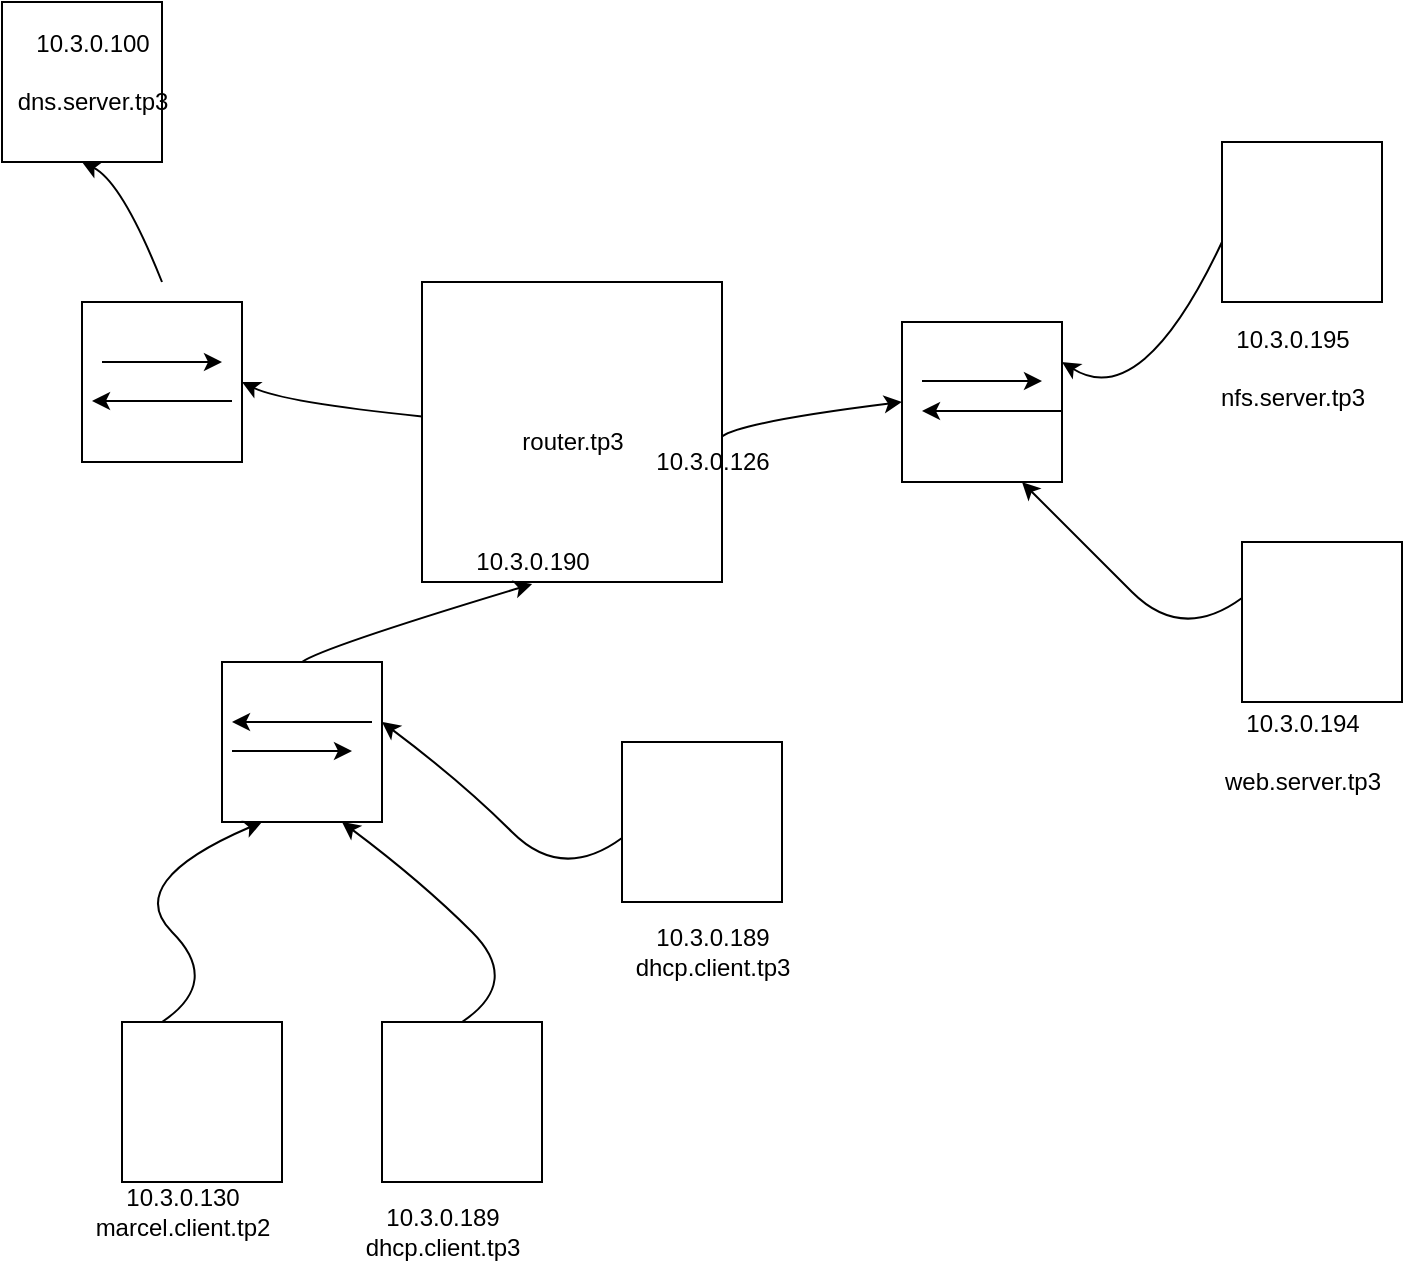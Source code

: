 <mxfile version="15.5.5" type="device"><diagram id="SboGwqIHNB3WpuXB4q1Q" name="Page-1"><mxGraphModel dx="1186" dy="764" grid="1" gridSize="10" guides="1" tooltips="1" connect="1" arrows="1" fold="1" page="1" pageScale="1" pageWidth="827" pageHeight="1169" math="0" shadow="0"><root><mxCell id="0"/><mxCell id="1" parent="0"/><mxCell id="3v3zZTreH5uqGyCMJIwE-1" value="" style="whiteSpace=wrap;html=1;aspect=fixed;" parent="1" vertex="1"><mxGeometry x="140" y="540" width="80" height="80" as="geometry"/></mxCell><mxCell id="3v3zZTreH5uqGyCMJIwE-2" value="" style="whiteSpace=wrap;html=1;aspect=fixed;" parent="1" vertex="1"><mxGeometry x="270" y="540" width="80" height="80" as="geometry"/></mxCell><mxCell id="3v3zZTreH5uqGyCMJIwE-4" value="" style="whiteSpace=wrap;html=1;aspect=fixed;" parent="1" vertex="1"><mxGeometry x="190" y="360" width="80" height="80" as="geometry"/></mxCell><mxCell id="3v3zZTreH5uqGyCMJIwE-5" value="" style="curved=1;endArrow=classic;html=1;rounded=0;exitX=0.5;exitY=0;exitDx=0;exitDy=0;entryX=0.75;entryY=1;entryDx=0;entryDy=0;" parent="1" source="3v3zZTreH5uqGyCMJIwE-2" target="3v3zZTreH5uqGyCMJIwE-4" edge="1"><mxGeometry width="50" height="50" relative="1" as="geometry"><mxPoint x="290" y="520" as="sourcePoint"/><mxPoint x="280" y="450" as="targetPoint"/><Array as="points"><mxPoint x="340" y="520"/><mxPoint x="290" y="470"/></Array></mxGeometry></mxCell><mxCell id="3v3zZTreH5uqGyCMJIwE-6" value="" style="curved=1;endArrow=classic;html=1;rounded=0;exitX=0.5;exitY=0;exitDx=0;exitDy=0;entryX=0.25;entryY=1;entryDx=0;entryDy=0;" parent="1" target="3v3zZTreH5uqGyCMJIwE-4" edge="1"><mxGeometry width="50" height="50" relative="1" as="geometry"><mxPoint x="160" y="540" as="sourcePoint"/><mxPoint x="100" y="440" as="targetPoint"/><Array as="points"><mxPoint x="190" y="520"/><mxPoint x="140" y="470"/></Array></mxGeometry></mxCell><mxCell id="3v3zZTreH5uqGyCMJIwE-7" value="" style="whiteSpace=wrap;html=1;aspect=fixed;" parent="1" vertex="1"><mxGeometry x="390" y="400" width="80" height="80" as="geometry"/></mxCell><mxCell id="3v3zZTreH5uqGyCMJIwE-8" value="" style="curved=1;endArrow=classic;html=1;rounded=0;exitX=0;exitY=0.6;exitDx=0;exitDy=0;entryX=0.75;entryY=1;entryDx=0;entryDy=0;exitPerimeter=0;" parent="1" source="3v3zZTreH5uqGyCMJIwE-7" edge="1"><mxGeometry width="50" height="50" relative="1" as="geometry"><mxPoint x="330" y="490" as="sourcePoint"/><mxPoint x="270" y="390" as="targetPoint"/><Array as="points"><mxPoint x="360" y="470"/><mxPoint x="310" y="420"/></Array></mxGeometry></mxCell><mxCell id="3v3zZTreH5uqGyCMJIwE-9" value="" style="whiteSpace=wrap;html=1;aspect=fixed;" parent="1" vertex="1"><mxGeometry x="290" y="170" width="150" height="150" as="geometry"/></mxCell><mxCell id="3v3zZTreH5uqGyCMJIwE-10" value="" style="whiteSpace=wrap;html=1;aspect=fixed;" parent="1" vertex="1"><mxGeometry x="530" y="190" width="80" height="80" as="geometry"/></mxCell><mxCell id="3v3zZTreH5uqGyCMJIwE-11" value="" style="whiteSpace=wrap;html=1;aspect=fixed;" parent="1" vertex="1"><mxGeometry x="690" y="100" width="80" height="80" as="geometry"/></mxCell><mxCell id="3v3zZTreH5uqGyCMJIwE-12" value="" style="whiteSpace=wrap;html=1;aspect=fixed;" parent="1" vertex="1"><mxGeometry x="700" y="300" width="80" height="80" as="geometry"/></mxCell><mxCell id="3v3zZTreH5uqGyCMJIwE-13" value="" style="curved=1;endArrow=classic;html=1;rounded=0;exitX=0;exitY=0.6;exitDx=0;exitDy=0;entryX=0.75;entryY=1;entryDx=0;entryDy=0;exitPerimeter=0;" parent="1" target="3v3zZTreH5uqGyCMJIwE-10" edge="1"><mxGeometry width="50" height="50" relative="1" as="geometry"><mxPoint x="700" y="328" as="sourcePoint"/><mxPoint x="580" y="270" as="targetPoint"/><Array as="points"><mxPoint x="670" y="350"/><mxPoint x="620" y="300"/></Array></mxGeometry></mxCell><mxCell id="3v3zZTreH5uqGyCMJIwE-15" value="" style="curved=1;endArrow=classic;html=1;rounded=0;entryX=1;entryY=0.25;entryDx=0;entryDy=0;" parent="1" target="3v3zZTreH5uqGyCMJIwE-10" edge="1"><mxGeometry width="50" height="50" relative="1" as="geometry"><mxPoint x="690" y="150" as="sourcePoint"/><mxPoint x="620" y="205" as="targetPoint"/><Array as="points"><mxPoint x="690" y="150"/><mxPoint x="650" y="235"/></Array></mxGeometry></mxCell><mxCell id="3v3zZTreH5uqGyCMJIwE-16" value="" style="whiteSpace=wrap;html=1;aspect=fixed;" parent="1" vertex="1"><mxGeometry x="80" y="30" width="80" height="80" as="geometry"/></mxCell><mxCell id="3v3zZTreH5uqGyCMJIwE-17" value="" style="whiteSpace=wrap;html=1;aspect=fixed;" parent="1" vertex="1"><mxGeometry x="120" y="180" width="80" height="80" as="geometry"/></mxCell><mxCell id="3v3zZTreH5uqGyCMJIwE-18" value="" style="curved=1;endArrow=classic;html=1;rounded=0;entryX=0.75;entryY=1;entryDx=0;entryDy=0;" parent="1" source="3v3zZTreH5uqGyCMJIwE-9" edge="1"><mxGeometry width="50" height="50" relative="1" as="geometry"><mxPoint x="310" y="278" as="sourcePoint"/><mxPoint x="200" y="220" as="targetPoint"/><Array as="points"><mxPoint x="220" y="230"/></Array></mxGeometry></mxCell><mxCell id="3v3zZTreH5uqGyCMJIwE-19" value="" style="curved=1;endArrow=classic;html=1;rounded=0;entryX=0.75;entryY=1;entryDx=0;entryDy=0;" parent="1" edge="1"><mxGeometry width="50" height="50" relative="1" as="geometry"><mxPoint x="160" y="170" as="sourcePoint"/><mxPoint x="120" y="110" as="targetPoint"/><Array as="points"><mxPoint x="140" y="120"/></Array></mxGeometry></mxCell><mxCell id="3v3zZTreH5uqGyCMJIwE-20" value="" style="curved=1;endArrow=classic;html=1;rounded=0;entryX=0;entryY=0.5;entryDx=0;entryDy=0;" parent="1" target="3v3zZTreH5uqGyCMJIwE-10" edge="1"><mxGeometry width="50" height="50" relative="1" as="geometry"><mxPoint x="440" y="247.241" as="sourcePoint"/><mxPoint x="350" y="230" as="targetPoint"/><Array as="points"><mxPoint x="450" y="240"/></Array></mxGeometry></mxCell><mxCell id="3v3zZTreH5uqGyCMJIwE-21" value="" style="curved=1;endArrow=classic;html=1;rounded=0;entryX=0.367;entryY=1.007;entryDx=0;entryDy=0;entryPerimeter=0;" parent="1" target="3v3zZTreH5uqGyCMJIwE-9" edge="1"><mxGeometry width="50" height="50" relative="1" as="geometry"><mxPoint x="230" y="360.001" as="sourcePoint"/><mxPoint x="320" y="342.76" as="targetPoint"/><Array as="points"><mxPoint x="240" y="352.76"/></Array></mxGeometry></mxCell><mxCell id="3v3zZTreH5uqGyCMJIwE-22" value="10.3.0.130&lt;br&gt;marcel.client.tp2" style="text;html=1;align=center;verticalAlign=middle;resizable=0;points=[];autosize=1;strokeColor=none;fillColor=none;" parent="1" vertex="1"><mxGeometry x="120" y="620" width="100" height="30" as="geometry"/></mxCell><mxCell id="Lw4NmXV7KtcCpR7--WhK-1" value="10.3.0.189&lt;br&gt;dhcp.client.tp3" style="text;html=1;align=center;verticalAlign=middle;resizable=0;points=[];autosize=1;strokeColor=none;fillColor=none;" vertex="1" parent="1"><mxGeometry x="255" y="630" width="90" height="30" as="geometry"/></mxCell><mxCell id="Lw4NmXV7KtcCpR7--WhK-2" value="10.3.0.189&lt;br&gt;dhcp.client.tp3" style="text;html=1;align=center;verticalAlign=middle;resizable=0;points=[];autosize=1;strokeColor=none;fillColor=none;" vertex="1" parent="1"><mxGeometry x="390" y="490" width="90" height="30" as="geometry"/></mxCell><mxCell id="Lw4NmXV7KtcCpR7--WhK-3" value="&lt;br&gt;&lt;br&gt;router.tp3" style="text;html=1;align=center;verticalAlign=middle;resizable=0;points=[];autosize=1;strokeColor=none;fillColor=none;" vertex="1" parent="1"><mxGeometry x="330" y="210" width="70" height="50" as="geometry"/></mxCell><mxCell id="Lw4NmXV7KtcCpR7--WhK-4" value="10.3.0.190&lt;br&gt;" style="text;html=1;align=center;verticalAlign=middle;resizable=0;points=[];autosize=1;strokeColor=none;fillColor=none;" vertex="1" parent="1"><mxGeometry x="310" y="300" width="70" height="20" as="geometry"/></mxCell><mxCell id="Lw4NmXV7KtcCpR7--WhK-5" value="10.3.0.126&lt;br&gt;" style="text;html=1;align=center;verticalAlign=middle;resizable=0;points=[];autosize=1;strokeColor=none;fillColor=none;" vertex="1" parent="1"><mxGeometry x="400" y="250" width="70" height="20" as="geometry"/></mxCell><mxCell id="Lw4NmXV7KtcCpR7--WhK-6" value="10.3.0.194&lt;br&gt;&lt;br&gt;web.server.tp3&lt;br&gt;" style="text;html=1;align=center;verticalAlign=middle;resizable=0;points=[];autosize=1;strokeColor=none;fillColor=none;" vertex="1" parent="1"><mxGeometry x="685" y="380" width="90" height="50" as="geometry"/></mxCell><mxCell id="Lw4NmXV7KtcCpR7--WhK-7" value="10.3.0.195&lt;br&gt;&lt;br&gt;nfs.server.tp3&lt;br&gt;&lt;br&gt;" style="text;html=1;align=center;verticalAlign=middle;resizable=0;points=[];autosize=1;strokeColor=none;fillColor=none;" vertex="1" parent="1"><mxGeometry x="680" y="190" width="90" height="60" as="geometry"/></mxCell><mxCell id="Lw4NmXV7KtcCpR7--WhK-8" value="10.3.0.100&lt;br&gt;&lt;br&gt;dns.server.tp3&lt;br&gt;" style="text;html=1;align=center;verticalAlign=middle;resizable=0;points=[];autosize=1;strokeColor=none;fillColor=none;" vertex="1" parent="1"><mxGeometry x="80" y="40" width="90" height="50" as="geometry"/></mxCell><mxCell id="Lw4NmXV7KtcCpR7--WhK-10" value="" style="endArrow=classic;html=1;rounded=0;" edge="1" parent="1"><mxGeometry width="50" height="50" relative="1" as="geometry"><mxPoint x="130" y="210" as="sourcePoint"/><mxPoint x="190" y="210" as="targetPoint"/></mxGeometry></mxCell><mxCell id="Lw4NmXV7KtcCpR7--WhK-12" value="" style="endArrow=classic;html=1;rounded=0;" edge="1" parent="1"><mxGeometry width="50" height="50" relative="1" as="geometry"><mxPoint x="195" y="229.5" as="sourcePoint"/><mxPoint x="125" y="229.5" as="targetPoint"/></mxGeometry></mxCell><mxCell id="Lw4NmXV7KtcCpR7--WhK-13" value="" style="endArrow=classic;html=1;rounded=0;" edge="1" parent="1"><mxGeometry width="50" height="50" relative="1" as="geometry"><mxPoint x="265" y="390" as="sourcePoint"/><mxPoint x="195" y="390" as="targetPoint"/></mxGeometry></mxCell><mxCell id="Lw4NmXV7KtcCpR7--WhK-14" value="" style="endArrow=classic;html=1;rounded=0;" edge="1" parent="1"><mxGeometry width="50" height="50" relative="1" as="geometry"><mxPoint x="610" y="234.5" as="sourcePoint"/><mxPoint x="540" y="234.5" as="targetPoint"/></mxGeometry></mxCell><mxCell id="Lw4NmXV7KtcCpR7--WhK-15" value="" style="endArrow=classic;html=1;rounded=0;" edge="1" parent="1"><mxGeometry width="50" height="50" relative="1" as="geometry"><mxPoint x="540" y="219.5" as="sourcePoint"/><mxPoint x="600" y="219.5" as="targetPoint"/></mxGeometry></mxCell><mxCell id="Lw4NmXV7KtcCpR7--WhK-16" value="" style="endArrow=classic;html=1;rounded=0;" edge="1" parent="1"><mxGeometry width="50" height="50" relative="1" as="geometry"><mxPoint x="195" y="404.5" as="sourcePoint"/><mxPoint x="255" y="404.5" as="targetPoint"/></mxGeometry></mxCell></root></mxGraphModel></diagram></mxfile>
